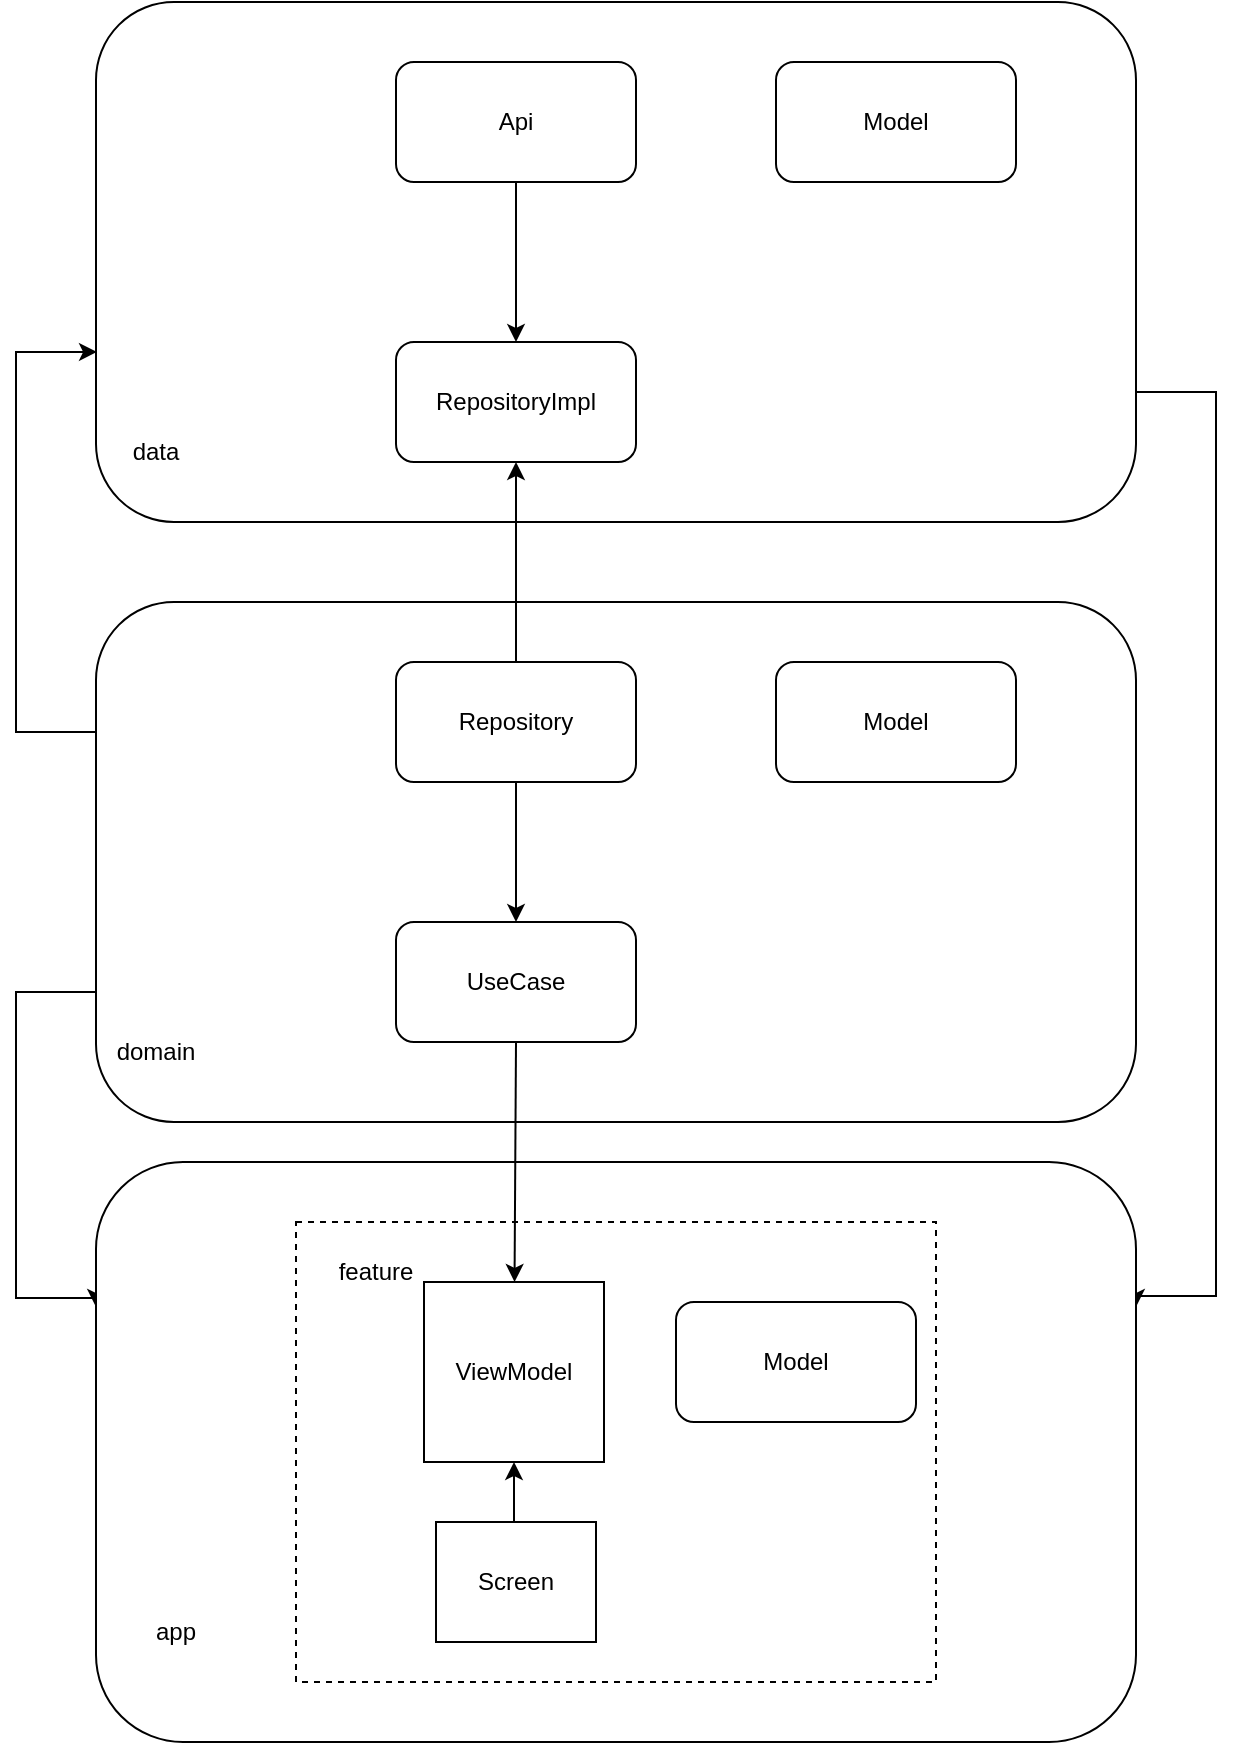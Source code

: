 <mxfile version="24.7.8">
  <diagram name="Страница — 1" id="7UBAo9NnRvaTtonPQtnK">
    <mxGraphModel dx="1509" dy="888" grid="1" gridSize="10" guides="1" tooltips="1" connect="1" arrows="1" fold="1" page="1" pageScale="1" pageWidth="827" pageHeight="1169" math="0" shadow="0">
      <root>
        <mxCell id="0" />
        <mxCell id="1" parent="0" />
        <mxCell id="e8ymW9C_05LUrCnRimLa-31" style="edgeStyle=orthogonalEdgeStyle;rounded=0;orthogonalLoop=1;jettySize=auto;html=1;exitX=1;exitY=0.75;exitDx=0;exitDy=0;entryX=1;entryY=0.25;entryDx=0;entryDy=0;" edge="1" parent="1" source="e8ymW9C_05LUrCnRimLa-1" target="e8ymW9C_05LUrCnRimLa-3">
          <mxGeometry relative="1" as="geometry">
            <Array as="points">
              <mxPoint x="720" y="325" />
              <mxPoint x="720" y="777" />
            </Array>
          </mxGeometry>
        </mxCell>
        <mxCell id="e8ymW9C_05LUrCnRimLa-1" value="" style="rounded=1;whiteSpace=wrap;html=1;" vertex="1" parent="1">
          <mxGeometry x="160" y="130" width="520" height="260" as="geometry" />
        </mxCell>
        <mxCell id="e8ymW9C_05LUrCnRimLa-24" style="edgeStyle=orthogonalEdgeStyle;rounded=0;orthogonalLoop=1;jettySize=auto;html=1;exitX=0;exitY=0.75;exitDx=0;exitDy=0;entryX=0;entryY=0.25;entryDx=0;entryDy=0;" edge="1" parent="1" source="e8ymW9C_05LUrCnRimLa-2" target="e8ymW9C_05LUrCnRimLa-3">
          <mxGeometry relative="1" as="geometry">
            <Array as="points">
              <mxPoint x="120" y="625" />
              <mxPoint x="120" y="778" />
            </Array>
          </mxGeometry>
        </mxCell>
        <mxCell id="e8ymW9C_05LUrCnRimLa-2" value="" style="rounded=1;whiteSpace=wrap;html=1;" vertex="1" parent="1">
          <mxGeometry x="160" y="430" width="520" height="260" as="geometry" />
        </mxCell>
        <mxCell id="e8ymW9C_05LUrCnRimLa-3" value="" style="rounded=1;whiteSpace=wrap;html=1;" vertex="1" parent="1">
          <mxGeometry x="160" y="710" width="520" height="290" as="geometry" />
        </mxCell>
        <mxCell id="e8ymW9C_05LUrCnRimLa-4" value="app" style="text;html=1;align=center;verticalAlign=middle;whiteSpace=wrap;rounded=0;" vertex="1" parent="1">
          <mxGeometry x="170" y="930" width="60" height="30" as="geometry" />
        </mxCell>
        <mxCell id="e8ymW9C_05LUrCnRimLa-5" value="domain" style="text;html=1;align=center;verticalAlign=middle;whiteSpace=wrap;rounded=0;" vertex="1" parent="1">
          <mxGeometry x="160" y="640" width="60" height="30" as="geometry" />
        </mxCell>
        <mxCell id="e8ymW9C_05LUrCnRimLa-6" value="data" style="text;html=1;align=center;verticalAlign=middle;whiteSpace=wrap;rounded=0;" vertex="1" parent="1">
          <mxGeometry x="160" y="340" width="60" height="30" as="geometry" />
        </mxCell>
        <mxCell id="e8ymW9C_05LUrCnRimLa-7" value="" style="rounded=0;whiteSpace=wrap;html=1;dashed=1;" vertex="1" parent="1">
          <mxGeometry x="260" y="740" width="320" height="230" as="geometry" />
        </mxCell>
        <mxCell id="e8ymW9C_05LUrCnRimLa-8" value="feature" style="text;html=1;align=center;verticalAlign=middle;whiteSpace=wrap;rounded=0;" vertex="1" parent="1">
          <mxGeometry x="270" y="750" width="60" height="30" as="geometry" />
        </mxCell>
        <mxCell id="e8ymW9C_05LUrCnRimLa-10" value="ViewModel" style="rounded=0;whiteSpace=wrap;html=1;" vertex="1" parent="1">
          <mxGeometry x="324" y="770" width="90" height="90" as="geometry" />
        </mxCell>
        <mxCell id="e8ymW9C_05LUrCnRimLa-14" style="edgeStyle=orthogonalEdgeStyle;rounded=0;orthogonalLoop=1;jettySize=auto;html=1;exitX=0.5;exitY=0;exitDx=0;exitDy=0;entryX=0.5;entryY=1;entryDx=0;entryDy=0;" edge="1" parent="1" source="e8ymW9C_05LUrCnRimLa-11" target="e8ymW9C_05LUrCnRimLa-10">
          <mxGeometry relative="1" as="geometry" />
        </mxCell>
        <mxCell id="e8ymW9C_05LUrCnRimLa-11" value="Screen" style="rounded=0;whiteSpace=wrap;html=1;" vertex="1" parent="1">
          <mxGeometry x="330" y="890" width="80" height="60" as="geometry" />
        </mxCell>
        <mxCell id="e8ymW9C_05LUrCnRimLa-15" value="UseCase" style="rounded=1;whiteSpace=wrap;html=1;" vertex="1" parent="1">
          <mxGeometry x="310" y="590" width="120" height="60" as="geometry" />
        </mxCell>
        <mxCell id="e8ymW9C_05LUrCnRimLa-29" style="edgeStyle=orthogonalEdgeStyle;rounded=0;orthogonalLoop=1;jettySize=auto;html=1;exitX=0.5;exitY=1;exitDx=0;exitDy=0;entryX=0.5;entryY=0;entryDx=0;entryDy=0;" edge="1" parent="1" source="e8ymW9C_05LUrCnRimLa-16" target="e8ymW9C_05LUrCnRimLa-15">
          <mxGeometry relative="1" as="geometry" />
        </mxCell>
        <mxCell id="e8ymW9C_05LUrCnRimLa-16" value="Repository" style="rounded=1;whiteSpace=wrap;html=1;" vertex="1" parent="1">
          <mxGeometry x="310" y="460" width="120" height="60" as="geometry" />
        </mxCell>
        <mxCell id="e8ymW9C_05LUrCnRimLa-17" value="Model" style="rounded=1;whiteSpace=wrap;html=1;" vertex="1" parent="1">
          <mxGeometry x="500" y="460" width="120" height="60" as="geometry" />
        </mxCell>
        <mxCell id="e8ymW9C_05LUrCnRimLa-18" value="Model" style="rounded=1;whiteSpace=wrap;html=1;" vertex="1" parent="1">
          <mxGeometry x="500" y="160" width="120" height="60" as="geometry" />
        </mxCell>
        <mxCell id="e8ymW9C_05LUrCnRimLa-19" value="Model" style="rounded=1;whiteSpace=wrap;html=1;" vertex="1" parent="1">
          <mxGeometry x="450" y="780" width="120" height="60" as="geometry" />
        </mxCell>
        <mxCell id="e8ymW9C_05LUrCnRimLa-20" value="RepositoryImpl" style="rounded=1;whiteSpace=wrap;html=1;" vertex="1" parent="1">
          <mxGeometry x="310" y="300" width="120" height="60" as="geometry" />
        </mxCell>
        <mxCell id="e8ymW9C_05LUrCnRimLa-22" style="edgeStyle=orthogonalEdgeStyle;rounded=0;orthogonalLoop=1;jettySize=auto;html=1;exitX=0.5;exitY=1;exitDx=0;exitDy=0;" edge="1" parent="1" source="e8ymW9C_05LUrCnRimLa-21" target="e8ymW9C_05LUrCnRimLa-20">
          <mxGeometry relative="1" as="geometry" />
        </mxCell>
        <mxCell id="e8ymW9C_05LUrCnRimLa-21" value="Api" style="rounded=1;whiteSpace=wrap;html=1;" vertex="1" parent="1">
          <mxGeometry x="310" y="160" width="120" height="60" as="geometry" />
        </mxCell>
        <mxCell id="e8ymW9C_05LUrCnRimLa-23" style="edgeStyle=orthogonalEdgeStyle;rounded=0;orthogonalLoop=1;jettySize=auto;html=1;exitX=0;exitY=0.25;exitDx=0;exitDy=0;entryX=0.001;entryY=0.673;entryDx=0;entryDy=0;entryPerimeter=0;" edge="1" parent="1" source="e8ymW9C_05LUrCnRimLa-2" target="e8ymW9C_05LUrCnRimLa-1">
          <mxGeometry relative="1" as="geometry">
            <Array as="points">
              <mxPoint x="120" y="495" />
              <mxPoint x="120" y="305" />
            </Array>
          </mxGeometry>
        </mxCell>
        <mxCell id="e8ymW9C_05LUrCnRimLa-28" value="" style="endArrow=classic;html=1;rounded=0;exitX=0.5;exitY=0;exitDx=0;exitDy=0;entryX=0.5;entryY=1;entryDx=0;entryDy=0;" edge="1" parent="1" source="e8ymW9C_05LUrCnRimLa-16" target="e8ymW9C_05LUrCnRimLa-20">
          <mxGeometry width="50" height="50" relative="1" as="geometry">
            <mxPoint x="440" y="530" as="sourcePoint" />
            <mxPoint x="490" y="480" as="targetPoint" />
          </mxGeometry>
        </mxCell>
        <mxCell id="e8ymW9C_05LUrCnRimLa-30" value="" style="endArrow=classic;html=1;rounded=0;exitX=0.5;exitY=1;exitDx=0;exitDy=0;" edge="1" parent="1" source="e8ymW9C_05LUrCnRimLa-15" target="e8ymW9C_05LUrCnRimLa-10">
          <mxGeometry width="50" height="50" relative="1" as="geometry">
            <mxPoint x="440" y="530" as="sourcePoint" />
            <mxPoint x="490" y="480" as="targetPoint" />
          </mxGeometry>
        </mxCell>
      </root>
    </mxGraphModel>
  </diagram>
</mxfile>
